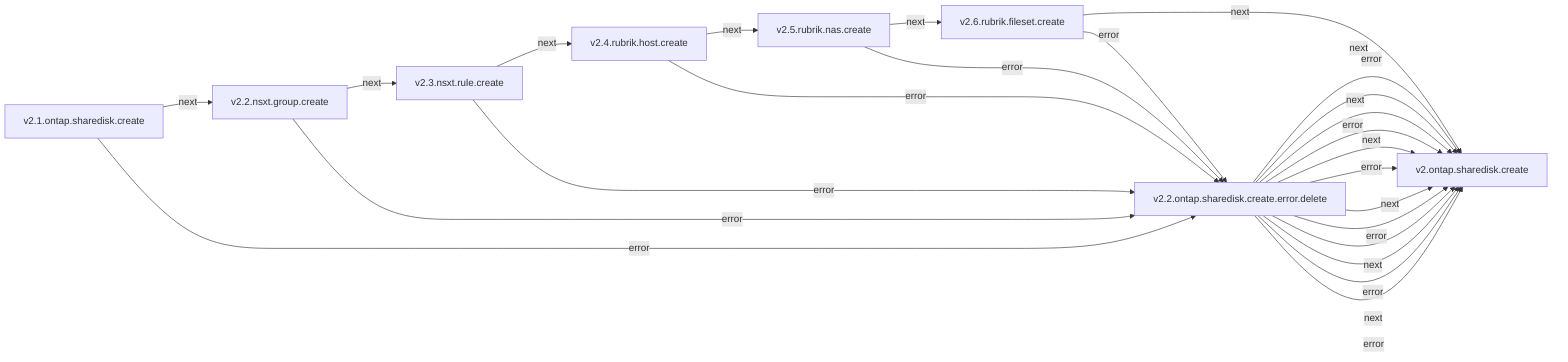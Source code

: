 graph LR
  v2.1.ontap.sharedisk.create -->|next| v2.2.nsxt.group.create
  v2.1.ontap.sharedisk.create -->|error| v2.2.ontap.sharedisk.create.error.delete
  v2.2.nsxt.group.create -->|next| v2.3.nsxt.rule.create
  v2.2.nsxt.group.create -->|error| v2.2.ontap.sharedisk.create.error.delete
  v2.3.nsxt.rule.create -->|next| v2.4.rubrik.host.create
  v2.3.nsxt.rule.create -->|error| v2.2.ontap.sharedisk.create.error.delete
  v2.4.rubrik.host.create -->|next| v2.5.rubrik.nas.create
  v2.4.rubrik.host.create -->|error| v2.2.ontap.sharedisk.create.error.delete
  v2.5.rubrik.nas.create -->|next| v2.6.rubrik.fileset.create
  v2.5.rubrik.nas.create -->|error| v2.2.ontap.sharedisk.create.error.delete
  v2.6.rubrik.fileset.create -->|next| v2.ontap.sharedisk.create
  v2.6.rubrik.fileset.create -->|error| v2.2.ontap.sharedisk.create.error.delete
  v2.2.ontap.sharedisk.create.error.delete -->|next| v2.ontap.sharedisk.create
  v2.2.ontap.sharedisk.create.error.delete -->|error| v2.ontap.sharedisk.create
  v2.2.ontap.sharedisk.create.error.delete -->|next| v2.ontap.sharedisk.create
  v2.2.ontap.sharedisk.create.error.delete -->|error| v2.ontap.sharedisk.create
  v2.2.ontap.sharedisk.create.error.delete -->|next| v2.ontap.sharedisk.create
  v2.2.ontap.sharedisk.create.error.delete -->|error| v2.ontap.sharedisk.create
  v2.2.ontap.sharedisk.create.error.delete -->|next| v2.ontap.sharedisk.create
  v2.2.ontap.sharedisk.create.error.delete -->|error| v2.ontap.sharedisk.create
  v2.2.ontap.sharedisk.create.error.delete -->|next| v2.ontap.sharedisk.create
  v2.2.ontap.sharedisk.create.error.delete -->|error| v2.ontap.sharedisk.create
  v2.2.ontap.sharedisk.create.error.delete -->|next| v2.ontap.sharedisk.create
  v2.2.ontap.sharedisk.create.error.delete -->|error| v2.ontap.sharedisk.create